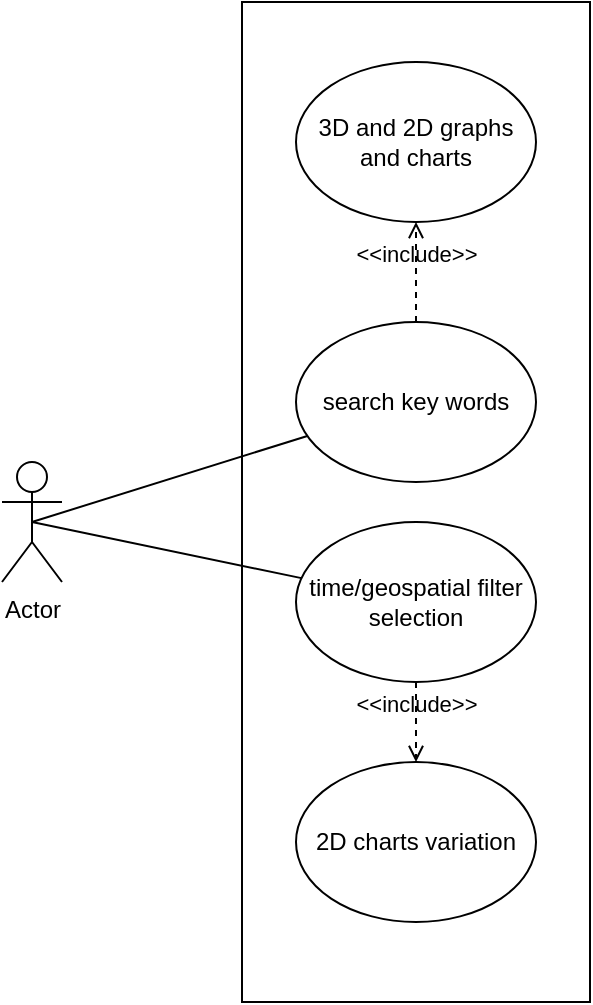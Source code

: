 <mxfile version="12.7.0" type="device"><diagram id="yWzKYR_1IIUuNogj7KPk" name="Page-1"><mxGraphModel dx="893" dy="527" grid="1" gridSize="10" guides="1" tooltips="1" connect="1" arrows="1" fold="1" page="1" pageScale="1" pageWidth="850" pageHeight="1100" math="0" shadow="0"><root><mxCell id="0"/><mxCell id="1" parent="0"/><mxCell id="2MeyzshUq_AawzemPuQF-1" value="Actor" style="shape=umlActor;verticalLabelPosition=bottom;labelBackgroundColor=#ffffff;verticalAlign=top;html=1;outlineConnect=0;" parent="1" vertex="1"><mxGeometry x="40" y="320" width="30" height="60" as="geometry"/></mxCell><mxCell id="2MeyzshUq_AawzemPuQF-3" value="" style="whiteSpace=wrap;html=1;" parent="1" vertex="1"><mxGeometry x="160" y="90" width="174" height="500" as="geometry"/></mxCell><mxCell id="2MeyzshUq_AawzemPuQF-4" value="3D and 2D graphs and charts" style="ellipse;whiteSpace=wrap;html=1;" parent="1" vertex="1"><mxGeometry x="187" y="120" width="120" height="80" as="geometry"/></mxCell><mxCell id="2MeyzshUq_AawzemPuQF-5" value="search key words" style="ellipse;whiteSpace=wrap;html=1;" parent="1" vertex="1"><mxGeometry x="187" y="250" width="120" height="80" as="geometry"/></mxCell><mxCell id="2MeyzshUq_AawzemPuQF-6" value="time/geospatial filter selection" style="ellipse;whiteSpace=wrap;html=1;" parent="1" vertex="1"><mxGeometry x="187" y="350" width="120" height="80" as="geometry"/></mxCell><mxCell id="2MeyzshUq_AawzemPuQF-7" value="2D charts variation" style="ellipse;whiteSpace=wrap;html=1;" parent="1" vertex="1"><mxGeometry x="187" y="470" width="120" height="80" as="geometry"/></mxCell><mxCell id="2MeyzshUq_AawzemPuQF-12" value="" style="endArrow=none;html=1;exitX=0.5;exitY=0.5;exitDx=0;exitDy=0;exitPerimeter=0;" parent="1" source="2MeyzshUq_AawzemPuQF-1" target="2MeyzshUq_AawzemPuQF-5" edge="1"><mxGeometry width="50" height="50" relative="1" as="geometry"><mxPoint x="70" y="400" as="sourcePoint"/><mxPoint x="120" y="350" as="targetPoint"/></mxGeometry></mxCell><mxCell id="2MeyzshUq_AawzemPuQF-15" value="&amp;lt;&amp;lt;include&amp;gt;&amp;gt;" style="edgeStyle=none;html=1;endArrow=open;verticalAlign=bottom;dashed=1;labelBackgroundColor=none;strokeColor=#000000;entryX=0.5;entryY=1;entryDx=0;entryDy=0;exitX=0.5;exitY=0;exitDx=0;exitDy=0;" parent="1" source="2MeyzshUq_AawzemPuQF-5" target="2MeyzshUq_AawzemPuQF-4" edge="1"><mxGeometry width="160" relative="1" as="geometry"><mxPoint x="40" y="610" as="sourcePoint"/><mxPoint x="200" y="610" as="targetPoint"/></mxGeometry></mxCell><mxCell id="2MeyzshUq_AawzemPuQF-17" value="&amp;lt;&amp;lt;include&amp;gt;&amp;gt;" style="edgeStyle=none;html=1;endArrow=open;verticalAlign=bottom;dashed=1;labelBackgroundColor=none;strokeColor=#000000;exitX=0.5;exitY=1;exitDx=0;exitDy=0;entryX=0.5;entryY=0;entryDx=0;entryDy=0;" parent="1" source="2MeyzshUq_AawzemPuQF-6" target="2MeyzshUq_AawzemPuQF-7" edge="1"><mxGeometry width="160" relative="1" as="geometry"><mxPoint x="167" y="460" as="sourcePoint"/><mxPoint x="327" y="460" as="targetPoint"/></mxGeometry></mxCell><mxCell id="2MeyzshUq_AawzemPuQF-18" value="" style="endArrow=none;html=1;strokeColor=#000000;exitX=0.5;exitY=0.5;exitDx=0;exitDy=0;exitPerimeter=0;" parent="1" source="2MeyzshUq_AawzemPuQF-1" target="2MeyzshUq_AawzemPuQF-6" edge="1"><mxGeometry width="50" height="50" relative="1" as="geometry"><mxPoint x="40" y="660" as="sourcePoint"/><mxPoint x="90" y="610" as="targetPoint"/></mxGeometry></mxCell></root></mxGraphModel></diagram></mxfile>